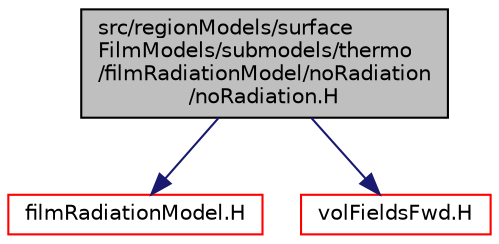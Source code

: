 digraph "src/regionModels/surfaceFilmModels/submodels/thermo/filmRadiationModel/noRadiation/noRadiation.H"
{
  bgcolor="transparent";
  edge [fontname="Helvetica",fontsize="10",labelfontname="Helvetica",labelfontsize="10"];
  node [fontname="Helvetica",fontsize="10",shape=record];
  Node1 [label="src/regionModels/surface\lFilmModels/submodels/thermo\l/filmRadiationModel/noRadiation\l/noRadiation.H",height=0.2,width=0.4,color="black", fillcolor="grey75", style="filled", fontcolor="black"];
  Node1 -> Node2 [color="midnightblue",fontsize="10",style="solid",fontname="Helvetica"];
  Node2 [label="filmRadiationModel.H",height=0.2,width=0.4,color="red",URL="$a09691.html"];
  Node1 -> Node3 [color="midnightblue",fontsize="10",style="solid",fontname="Helvetica"];
  Node3 [label="volFieldsFwd.H",height=0.2,width=0.4,color="red",URL="$a05771.html"];
}
